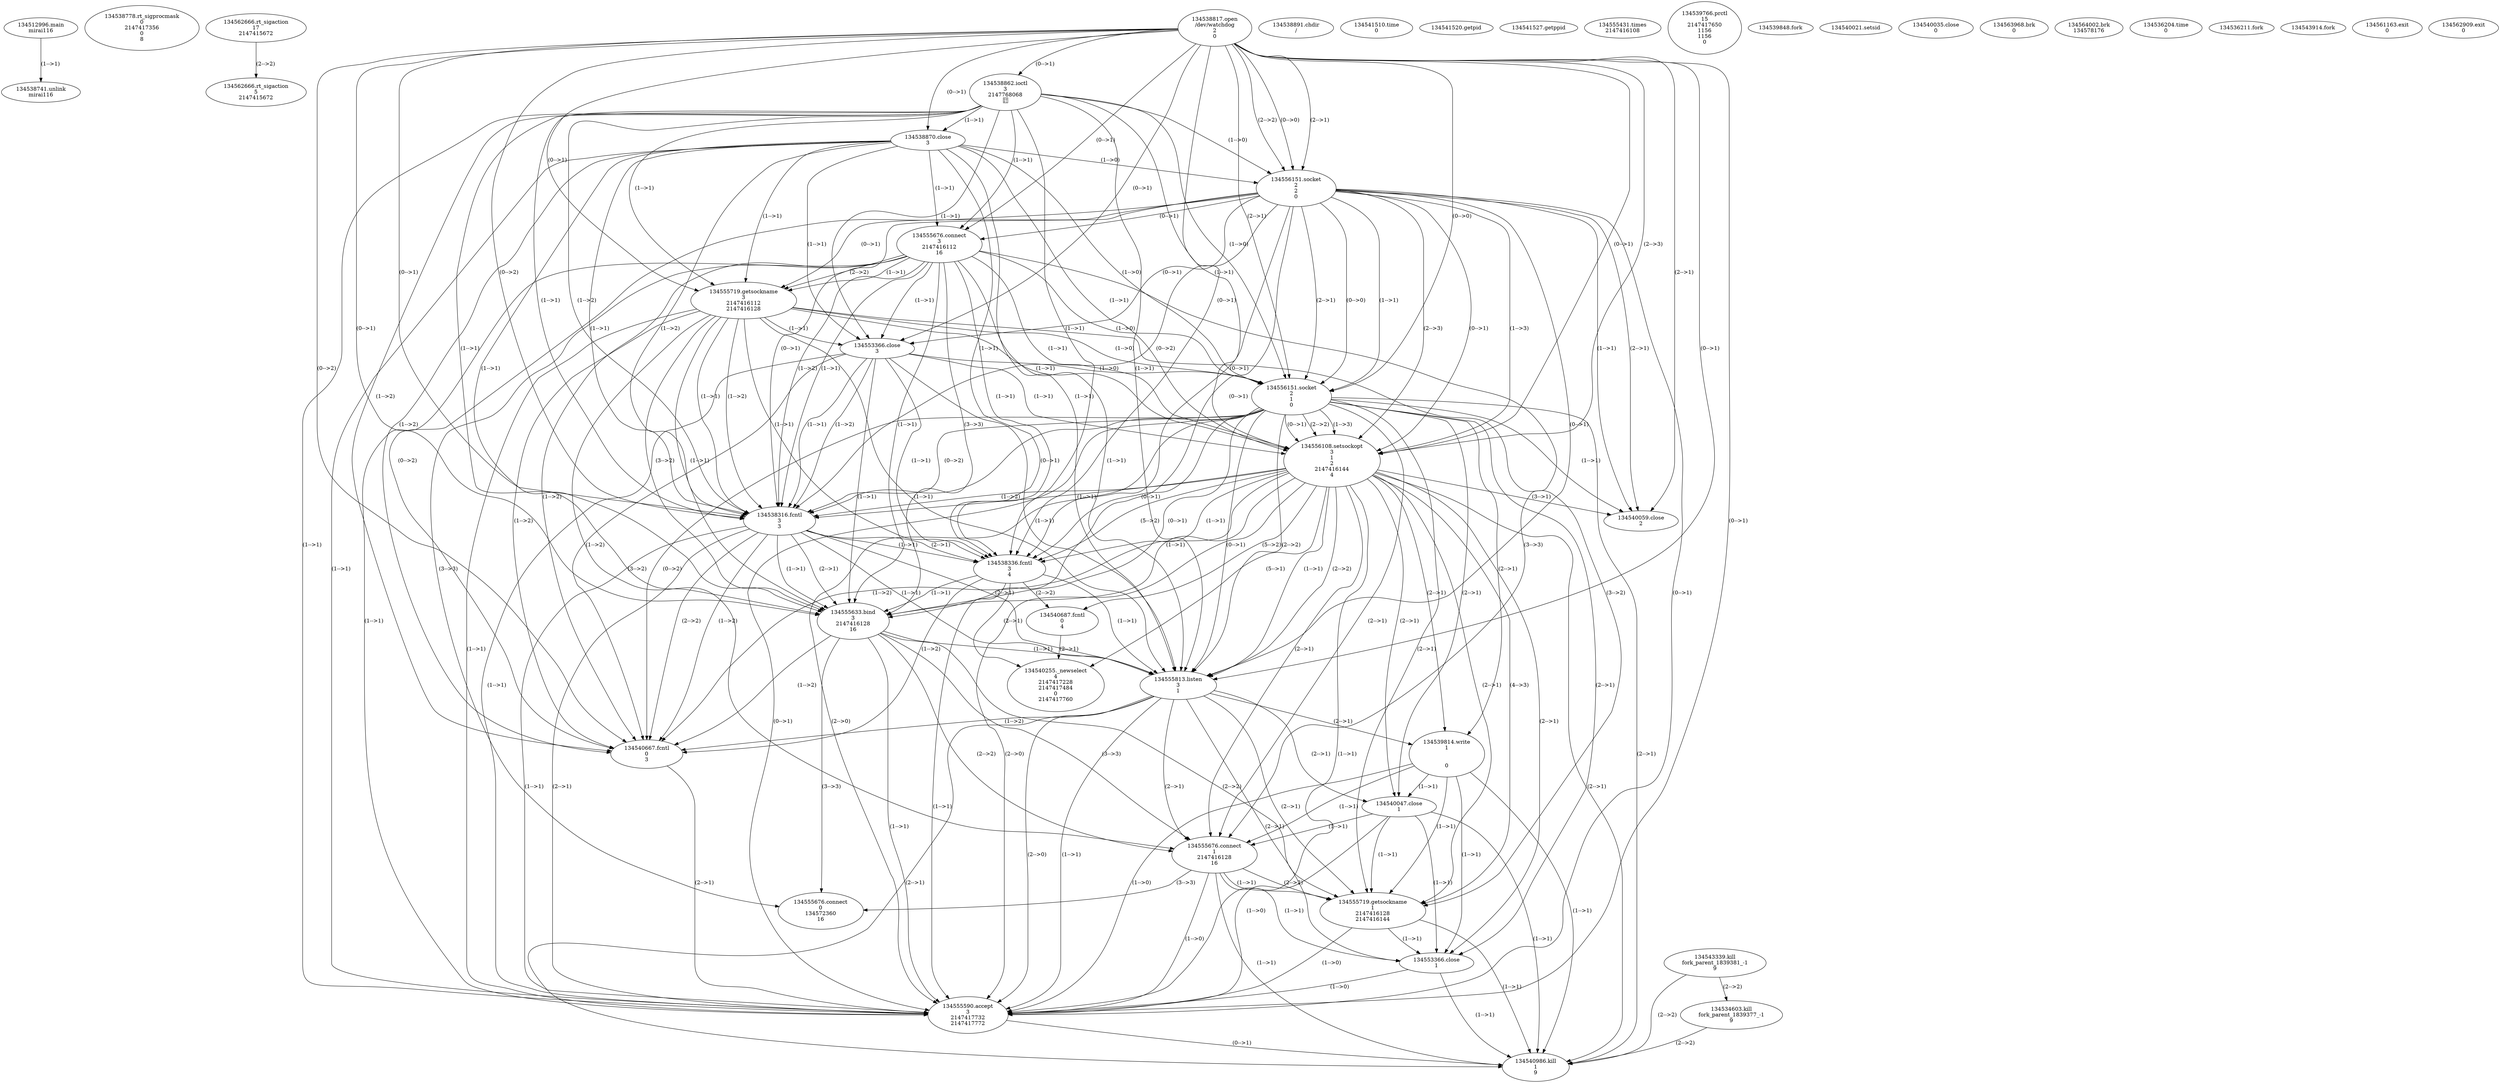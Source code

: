 // Global SCDG with merge call
digraph {
	0 [label="134512996.main
mirai116"]
	1 [label="134538741.unlink
mirai116"]
	0 -> 1 [label="(1-->1)"]
	2 [label="134538778.rt_sigprocmask
0
2147417356
0
8"]
	3 [label="134562666.rt_sigaction
17
2147415672"]
	4 [label="134562666.rt_sigaction
5
2147415672"]
	3 -> 4 [label="(2-->2)"]
	5 [label="134538817.open
/dev/watchdog
2
0"]
	6 [label="134538862.ioctl
3
2147768068
"]
	5 -> 6 [label="(0-->1)"]
	7 [label="134538870.close
3"]
	5 -> 7 [label="(0-->1)"]
	6 -> 7 [label="(1-->1)"]
	8 [label="134538891.chdir
/"]
	9 [label="134556151.socket
2
2
0"]
	5 -> 9 [label="(2-->1)"]
	5 -> 9 [label="(2-->2)"]
	5 -> 9 [label="(0-->0)"]
	6 -> 9 [label="(1-->0)"]
	7 -> 9 [label="(1-->0)"]
	10 [label="134555676.connect
3
2147416112
16"]
	5 -> 10 [label="(0-->1)"]
	6 -> 10 [label="(1-->1)"]
	7 -> 10 [label="(1-->1)"]
	9 -> 10 [label="(0-->1)"]
	11 [label="134555719.getsockname
3
2147416112
2147416128"]
	5 -> 11 [label="(0-->1)"]
	6 -> 11 [label="(1-->1)"]
	7 -> 11 [label="(1-->1)"]
	9 -> 11 [label="(0-->1)"]
	10 -> 11 [label="(1-->1)"]
	10 -> 11 [label="(2-->2)"]
	12 [label="134553366.close
3"]
	5 -> 12 [label="(0-->1)"]
	6 -> 12 [label="(1-->1)"]
	7 -> 12 [label="(1-->1)"]
	9 -> 12 [label="(0-->1)"]
	10 -> 12 [label="(1-->1)"]
	11 -> 12 [label="(1-->1)"]
	13 [label="134556151.socket
2
1
0"]
	5 -> 13 [label="(2-->1)"]
	9 -> 13 [label="(1-->1)"]
	9 -> 13 [label="(2-->1)"]
	5 -> 13 [label="(0-->0)"]
	6 -> 13 [label="(1-->0)"]
	7 -> 13 [label="(1-->0)"]
	9 -> 13 [label="(0-->0)"]
	10 -> 13 [label="(1-->0)"]
	11 -> 13 [label="(1-->0)"]
	12 -> 13 [label="(1-->0)"]
	14 [label="134556108.setsockopt
3
1
2
2147416144
4"]
	5 -> 14 [label="(0-->1)"]
	6 -> 14 [label="(1-->1)"]
	7 -> 14 [label="(1-->1)"]
	9 -> 14 [label="(0-->1)"]
	10 -> 14 [label="(1-->1)"]
	11 -> 14 [label="(1-->1)"]
	12 -> 14 [label="(1-->1)"]
	13 -> 14 [label="(0-->1)"]
	13 -> 14 [label="(2-->2)"]
	5 -> 14 [label="(2-->3)"]
	9 -> 14 [label="(1-->3)"]
	9 -> 14 [label="(2-->3)"]
	13 -> 14 [label="(1-->3)"]
	15 [label="134538316.fcntl
3
3"]
	5 -> 15 [label="(0-->1)"]
	6 -> 15 [label="(1-->1)"]
	7 -> 15 [label="(1-->1)"]
	9 -> 15 [label="(0-->1)"]
	10 -> 15 [label="(1-->1)"]
	11 -> 15 [label="(1-->1)"]
	12 -> 15 [label="(1-->1)"]
	13 -> 15 [label="(0-->1)"]
	14 -> 15 [label="(1-->1)"]
	5 -> 15 [label="(0-->2)"]
	6 -> 15 [label="(1-->2)"]
	7 -> 15 [label="(1-->2)"]
	9 -> 15 [label="(0-->2)"]
	10 -> 15 [label="(1-->2)"]
	11 -> 15 [label="(1-->2)"]
	12 -> 15 [label="(1-->2)"]
	13 -> 15 [label="(0-->2)"]
	14 -> 15 [label="(1-->2)"]
	16 [label="134538336.fcntl
3
4"]
	5 -> 16 [label="(0-->1)"]
	6 -> 16 [label="(1-->1)"]
	7 -> 16 [label="(1-->1)"]
	9 -> 16 [label="(0-->1)"]
	10 -> 16 [label="(1-->1)"]
	11 -> 16 [label="(1-->1)"]
	12 -> 16 [label="(1-->1)"]
	13 -> 16 [label="(0-->1)"]
	14 -> 16 [label="(1-->1)"]
	15 -> 16 [label="(1-->1)"]
	15 -> 16 [label="(2-->1)"]
	14 -> 16 [label="(5-->2)"]
	17 [label="134555633.bind
3
2147416128
16"]
	5 -> 17 [label="(0-->1)"]
	6 -> 17 [label="(1-->1)"]
	7 -> 17 [label="(1-->1)"]
	9 -> 17 [label="(0-->1)"]
	10 -> 17 [label="(1-->1)"]
	11 -> 17 [label="(1-->1)"]
	12 -> 17 [label="(1-->1)"]
	13 -> 17 [label="(0-->1)"]
	14 -> 17 [label="(1-->1)"]
	15 -> 17 [label="(1-->1)"]
	15 -> 17 [label="(2-->1)"]
	16 -> 17 [label="(1-->1)"]
	11 -> 17 [label="(3-->2)"]
	10 -> 17 [label="(3-->3)"]
	18 [label="134555813.listen
3
1"]
	5 -> 18 [label="(0-->1)"]
	6 -> 18 [label="(1-->1)"]
	7 -> 18 [label="(1-->1)"]
	9 -> 18 [label="(0-->1)"]
	10 -> 18 [label="(1-->1)"]
	11 -> 18 [label="(1-->1)"]
	12 -> 18 [label="(1-->1)"]
	13 -> 18 [label="(0-->1)"]
	14 -> 18 [label="(1-->1)"]
	15 -> 18 [label="(1-->1)"]
	15 -> 18 [label="(2-->1)"]
	16 -> 18 [label="(1-->1)"]
	17 -> 18 [label="(1-->1)"]
	13 -> 18 [label="(2-->2)"]
	14 -> 18 [label="(2-->2)"]
	19 [label="134541510.time
0"]
	20 [label="134541520.getpid
"]
	21 [label="134541527.getppid
"]
	22 [label="134555431.times
2147416108"]
	23 [label="134539766.prctl
15
2147417650
1156
1156
0"]
	24 [label="134539814.write
1


0"]
	13 -> 24 [label="(2-->1)"]
	14 -> 24 [label="(2-->1)"]
	18 -> 24 [label="(2-->1)"]
	25 [label="134539848.fork
"]
	26 [label="134540021.setsid
"]
	27 [label="134540035.close
0"]
	28 [label="134540047.close
1"]
	13 -> 28 [label="(2-->1)"]
	14 -> 28 [label="(2-->1)"]
	18 -> 28 [label="(2-->1)"]
	24 -> 28 [label="(1-->1)"]
	29 [label="134540059.close
2"]
	5 -> 29 [label="(2-->1)"]
	9 -> 29 [label="(1-->1)"]
	9 -> 29 [label="(2-->1)"]
	13 -> 29 [label="(1-->1)"]
	14 -> 29 [label="(3-->1)"]
	30 [label="134563968.brk
0"]
	31 [label="134564002.brk
134578176"]
	32 [label="134536204.time
0"]
	33 [label="134536211.fork
"]
	34 [label="134543914.fork
"]
	35 [label="134540667.fcntl
0
3"]
	5 -> 35 [label="(0-->2)"]
	6 -> 35 [label="(1-->2)"]
	7 -> 35 [label="(1-->2)"]
	9 -> 35 [label="(0-->2)"]
	10 -> 35 [label="(1-->2)"]
	11 -> 35 [label="(1-->2)"]
	12 -> 35 [label="(1-->2)"]
	13 -> 35 [label="(0-->2)"]
	14 -> 35 [label="(1-->2)"]
	15 -> 35 [label="(1-->2)"]
	15 -> 35 [label="(2-->2)"]
	16 -> 35 [label="(1-->2)"]
	17 -> 35 [label="(1-->2)"]
	18 -> 35 [label="(1-->2)"]
	36 [label="134540687.fcntl
0
4"]
	14 -> 36 [label="(5-->2)"]
	16 -> 36 [label="(2-->2)"]
	37 [label="134555676.connect
1
2147416128
16"]
	13 -> 37 [label="(2-->1)"]
	14 -> 37 [label="(2-->1)"]
	18 -> 37 [label="(2-->1)"]
	24 -> 37 [label="(1-->1)"]
	28 -> 37 [label="(1-->1)"]
	11 -> 37 [label="(3-->2)"]
	17 -> 37 [label="(2-->2)"]
	10 -> 37 [label="(3-->3)"]
	17 -> 37 [label="(3-->3)"]
	38 [label="134555719.getsockname
1
2147416128
2147416144"]
	13 -> 38 [label="(2-->1)"]
	14 -> 38 [label="(2-->1)"]
	18 -> 38 [label="(2-->1)"]
	24 -> 38 [label="(1-->1)"]
	28 -> 38 [label="(1-->1)"]
	37 -> 38 [label="(1-->1)"]
	11 -> 38 [label="(3-->2)"]
	17 -> 38 [label="(2-->2)"]
	37 -> 38 [label="(2-->2)"]
	14 -> 38 [label="(4-->3)"]
	39 [label="134553366.close
1"]
	13 -> 39 [label="(2-->1)"]
	14 -> 39 [label="(2-->1)"]
	18 -> 39 [label="(2-->1)"]
	24 -> 39 [label="(1-->1)"]
	28 -> 39 [label="(1-->1)"]
	37 -> 39 [label="(1-->1)"]
	38 -> 39 [label="(1-->1)"]
	40 [label="134555676.connect
0
134572360
16"]
	10 -> 40 [label="(3-->3)"]
	17 -> 40 [label="(3-->3)"]
	37 -> 40 [label="(3-->3)"]
	41 [label="134540255._newselect
4
2147417228
2147417484
0
2147417760"]
	14 -> 41 [label="(5-->1)"]
	16 -> 41 [label="(2-->1)"]
	36 -> 41 [label="(2-->1)"]
	42 [label="134555590.accept
3
2147417732
2147417772"]
	5 -> 42 [label="(0-->1)"]
	6 -> 42 [label="(1-->1)"]
	7 -> 42 [label="(1-->1)"]
	9 -> 42 [label="(0-->1)"]
	10 -> 42 [label="(1-->1)"]
	11 -> 42 [label="(1-->1)"]
	12 -> 42 [label="(1-->1)"]
	13 -> 42 [label="(0-->1)"]
	14 -> 42 [label="(1-->1)"]
	15 -> 42 [label="(1-->1)"]
	15 -> 42 [label="(2-->1)"]
	16 -> 42 [label="(1-->1)"]
	17 -> 42 [label="(1-->1)"]
	18 -> 42 [label="(1-->1)"]
	35 -> 42 [label="(2-->1)"]
	13 -> 42 [label="(2-->0)"]
	14 -> 42 [label="(2-->0)"]
	18 -> 42 [label="(2-->0)"]
	24 -> 42 [label="(1-->0)"]
	28 -> 42 [label="(1-->0)"]
	37 -> 42 [label="(1-->0)"]
	38 -> 42 [label="(1-->0)"]
	39 -> 42 [label="(1-->0)"]
	43 [label="134543339.kill
fork_parent_1839381_-1
9"]
	44 [label="134534603.kill
fork_parent_1839377_-1
9"]
	43 -> 44 [label="(2-->2)"]
	45 [label="134540986.kill
1
9"]
	13 -> 45 [label="(2-->1)"]
	14 -> 45 [label="(2-->1)"]
	18 -> 45 [label="(2-->1)"]
	24 -> 45 [label="(1-->1)"]
	28 -> 45 [label="(1-->1)"]
	37 -> 45 [label="(1-->1)"]
	38 -> 45 [label="(1-->1)"]
	39 -> 45 [label="(1-->1)"]
	42 -> 45 [label="(0-->1)"]
	43 -> 45 [label="(2-->2)"]
	44 -> 45 [label="(2-->2)"]
	46 [label="134561163.exit
0"]
	47 [label="134562909.exit
0"]
}
